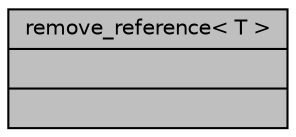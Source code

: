 digraph "remove_reference&lt; T &gt;"
{
 // LATEX_PDF_SIZE
  edge [fontname="Helvetica",fontsize="10",labelfontname="Helvetica",labelfontsize="10"];
  node [fontname="Helvetica",fontsize="10",shape=record];
  Node1 [label="{remove_reference\< T \>\n||}",height=0.2,width=0.4,color="black", fillcolor="grey75", style="filled", fontcolor="black",tooltip=" "];
}

